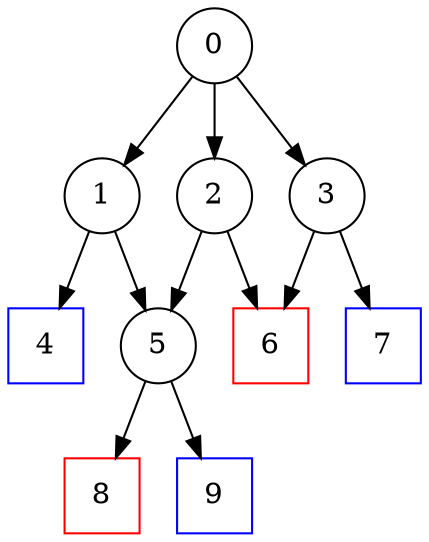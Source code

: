 digraph G {
  node [shape=circle];
  6 [shape=square, color=red];
  8 [shape=square, color=red];
  4 [shape=square, color=blue];
  7 [shape=square, color=blue];
  9 [shape=square, color=blue];
  0 -> 1;
  0 -> 2;
  0 -> 3;
  1 -> 4;
  1 -> 5;
  2 -> 5;
  2 -> 6;
  3 -> 6;
  3 -> 7;
  5 -> 8;
  5 -> 9;
}
